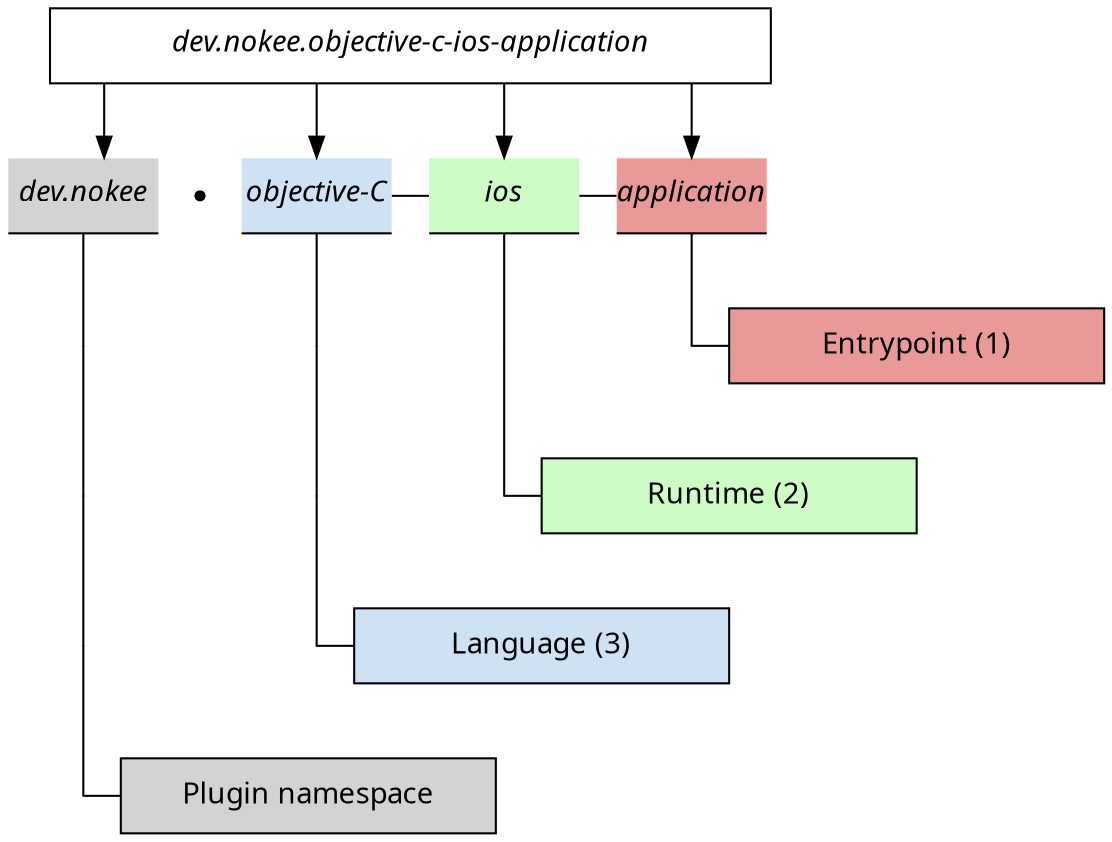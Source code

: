 digraph buildingJniProjectsPluginTriplet {
	graph [ dpi = 100, fontname="Sans"];
	node [fontname = "Sans"];
	edge [fontname = "Sans"];
    graph[splines=ortho]
	node [shape=rectangle, fixedsize=true, width=2.5, height=0.5];

    pluginId[label=<<i>dev.nokee.objective-c-ios-application</i>> width=4.8]

    groupId[style=filled shape=underline label=<<i>dev.nokee</i>> width=1]
    dot[shape=point width=0.06]
    objc[style=filled shape=underline label=<<i>objective-C</i>> width=1 fillcolor="#cfe2f3"]
    ios[style=filled shape=underline label=<<i>ios</i>> width=1 fillcolor="#cdfdc5"]
    application[style=filled shape=underline label=<<i>application</i>> width=1 fillcolor="#ea9999"]

    pluginId -> {groupId objc ios application}
    groupId -> dot -> objc[arrowhead=none style=invis]
    objc -> ios -> application [arrowhead=none]
    {rank=same groupId dot objc ios application}

    {0001 [width=0, shape=point];}
    application -> 0001 -> entrypoint[arrowhead=none]
    {rank=same; 0001 entrypoint}

    {0010, 0020 [width=0, shape=point];}
    ios -> 0010 -> 0020 -> runtime[arrowhead=none]
    {rank=same; 0020 runtime}

    {0100, 0200, 0300 [width=0, shape=point];}
    objc -> 0100 -> 0200 -> 0300 -> language[arrowhead=none]
    {rank=same; 0300 language}

    {1000, 2000, 3000, 4000 [width=0, shape=point];}
    groupId -> 1000 -> 2000 -> 3000 -> 4000 -> namespace[arrowhead=none]
    {rank=same; 4000 namespace}

    entrypoint[style=filled label="Entrypoint (1)" fillcolor="#ea9999"]
    runtime[style=filled label="Runtime (2)" fillcolor="#cdfdc5"]
    language[style=filled label="Language (3)" fillcolor="#cfe2f3"]
    namespace[style=filled label="Plugin namespace"]
}
